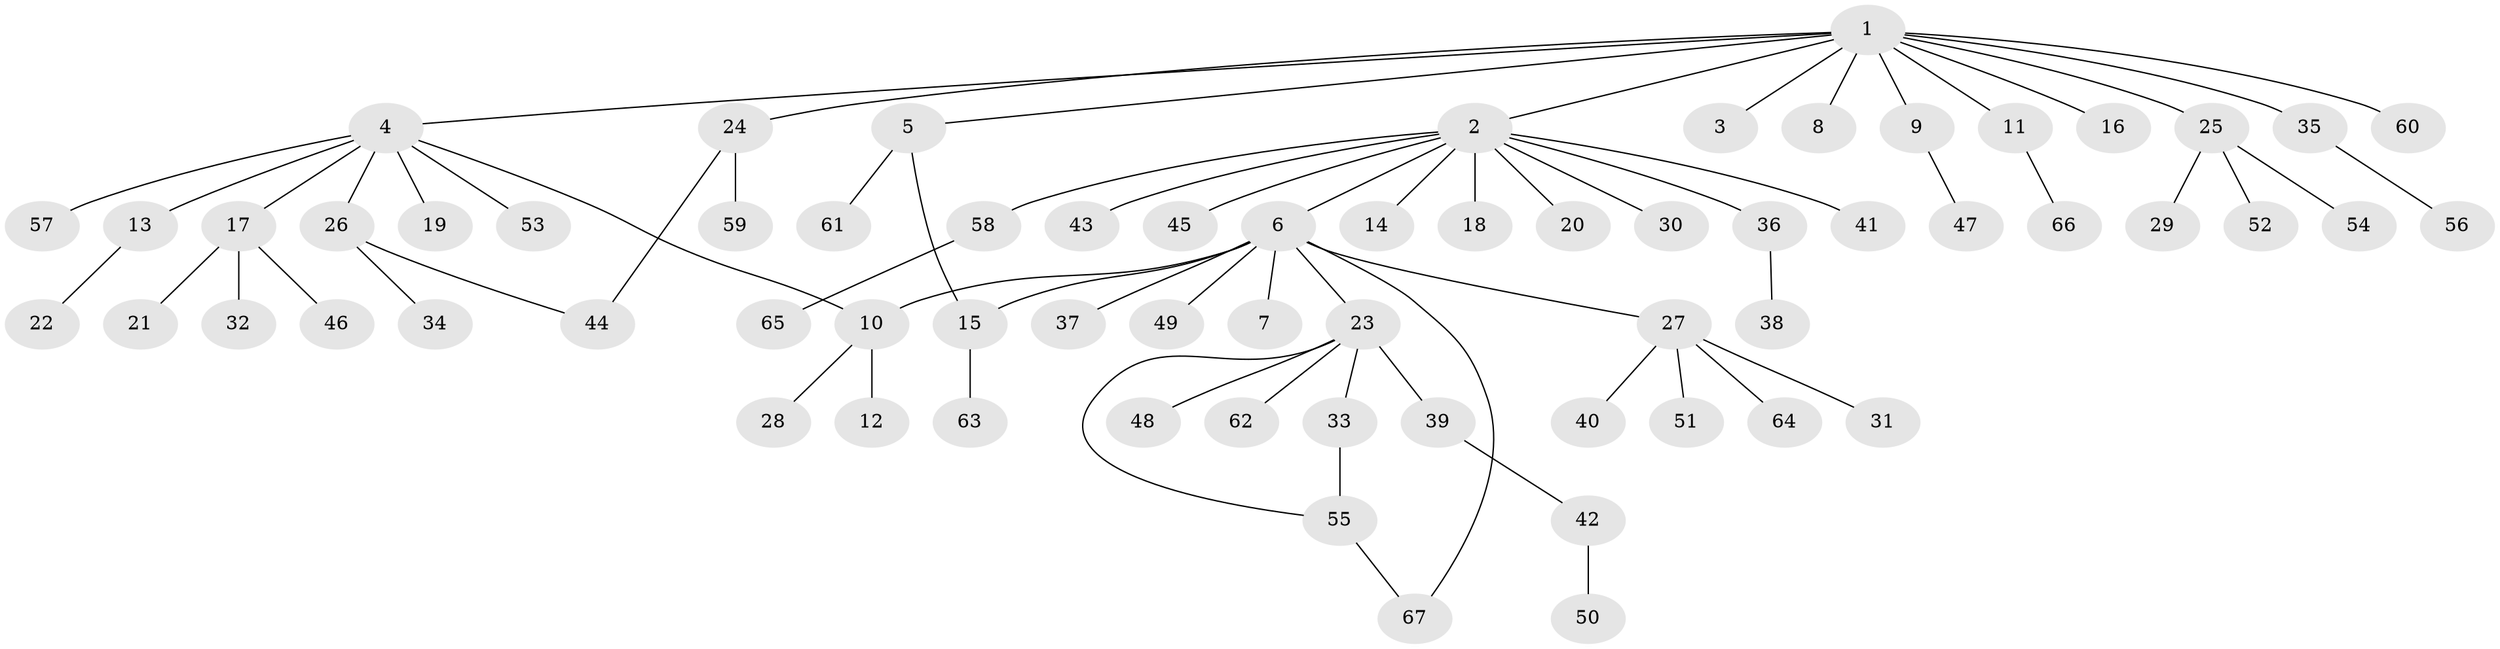 // coarse degree distribution, {1: 0.8, 5: 0.025, 24: 0.025, 9: 0.025, 2: 0.125}
// Generated by graph-tools (version 1.1) at 2025/52/03/04/25 21:52:02]
// undirected, 67 vertices, 71 edges
graph export_dot {
graph [start="1"]
  node [color=gray90,style=filled];
  1;
  2;
  3;
  4;
  5;
  6;
  7;
  8;
  9;
  10;
  11;
  12;
  13;
  14;
  15;
  16;
  17;
  18;
  19;
  20;
  21;
  22;
  23;
  24;
  25;
  26;
  27;
  28;
  29;
  30;
  31;
  32;
  33;
  34;
  35;
  36;
  37;
  38;
  39;
  40;
  41;
  42;
  43;
  44;
  45;
  46;
  47;
  48;
  49;
  50;
  51;
  52;
  53;
  54;
  55;
  56;
  57;
  58;
  59;
  60;
  61;
  62;
  63;
  64;
  65;
  66;
  67;
  1 -- 2;
  1 -- 3;
  1 -- 4;
  1 -- 5;
  1 -- 8;
  1 -- 9;
  1 -- 11;
  1 -- 16;
  1 -- 24;
  1 -- 25;
  1 -- 35;
  1 -- 60;
  2 -- 6;
  2 -- 14;
  2 -- 18;
  2 -- 20;
  2 -- 30;
  2 -- 36;
  2 -- 41;
  2 -- 43;
  2 -- 45;
  2 -- 58;
  4 -- 10;
  4 -- 13;
  4 -- 17;
  4 -- 19;
  4 -- 26;
  4 -- 53;
  4 -- 57;
  5 -- 15;
  5 -- 61;
  6 -- 7;
  6 -- 10;
  6 -- 15;
  6 -- 23;
  6 -- 27;
  6 -- 37;
  6 -- 49;
  6 -- 67;
  9 -- 47;
  10 -- 12;
  10 -- 28;
  11 -- 66;
  13 -- 22;
  15 -- 63;
  17 -- 21;
  17 -- 32;
  17 -- 46;
  23 -- 33;
  23 -- 39;
  23 -- 48;
  23 -- 55;
  23 -- 62;
  24 -- 44;
  24 -- 59;
  25 -- 29;
  25 -- 52;
  25 -- 54;
  26 -- 34;
  26 -- 44;
  27 -- 31;
  27 -- 40;
  27 -- 51;
  27 -- 64;
  33 -- 55;
  35 -- 56;
  36 -- 38;
  39 -- 42;
  42 -- 50;
  55 -- 67;
  58 -- 65;
}
